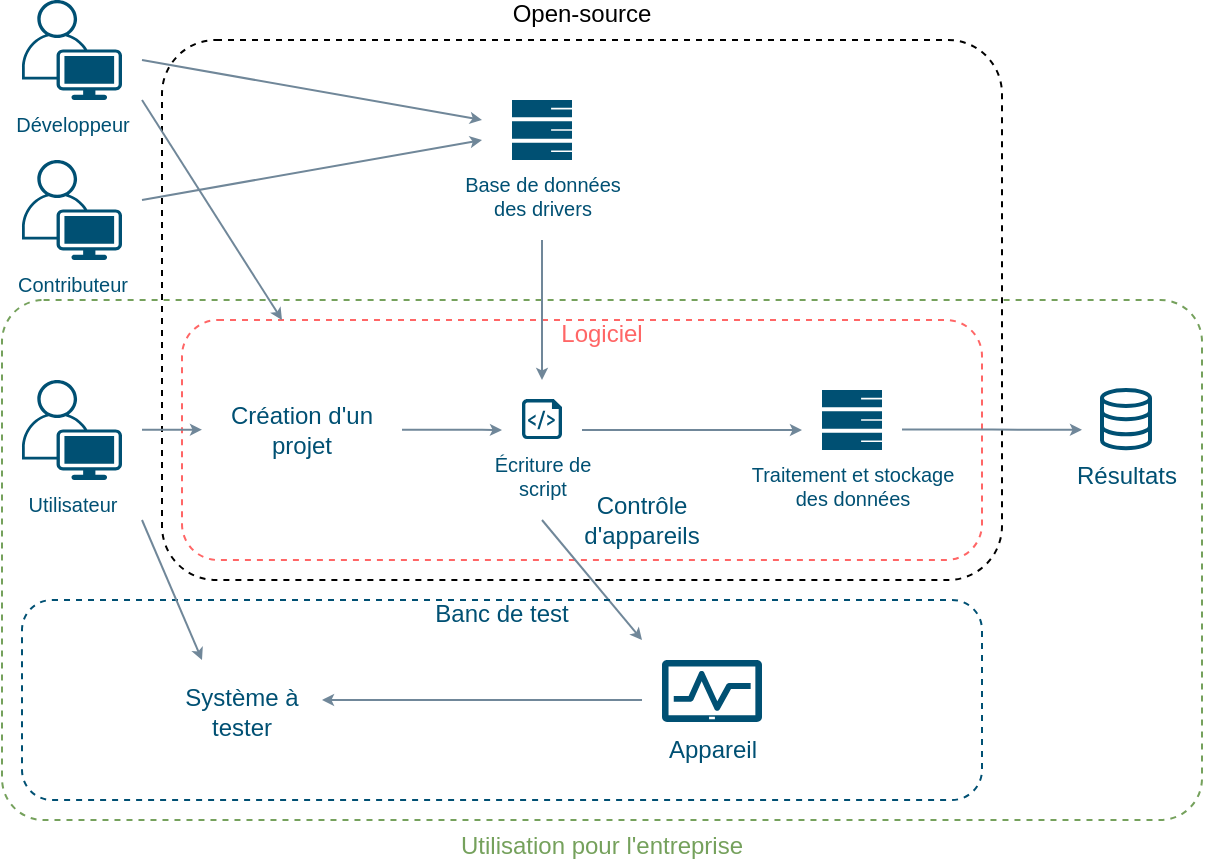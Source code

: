<mxfile version="14.5.1" type="device" pages="2"><diagram id="pLNIuEhF1r5_YjoNo2kG" name="Page-2"><mxGraphModel dx="1086" dy="1975" grid="1" gridSize="10" guides="1" tooltips="1" connect="1" arrows="1" fold="1" page="1" pageScale="1" pageWidth="827" pageHeight="1169" math="0" shadow="0"><root><mxCell id="ZOSZR6h-Vh9tWSiSYeM4-0"/><mxCell id="ZOSZR6h-Vh9tWSiSYeM4-1" parent="ZOSZR6h-Vh9tWSiSYeM4-0"/><mxCell id="oq_CZN7QFKdqVPIXhR5s-15" value="Utilisation pour l'entreprise" style="rounded=1;whiteSpace=wrap;html=1;dashed=1;fillColor=none;spacing=-20;verticalAlign=bottom;arcSize=8;strokeColor=#75A15C;strokeWidth=1;fontColor=#75A15C;" parent="ZOSZR6h-Vh9tWSiSYeM4-1" vertex="1"><mxGeometry x="500" y="-930" width="600" height="260" as="geometry"/></mxCell><mxCell id="oq_CZN7QFKdqVPIXhR5s-10" value="Open-source" style="rounded=1;whiteSpace=wrap;html=1;fillColor=none;dashed=1;spacing=-25;verticalAlign=top;arcSize=10;" parent="ZOSZR6h-Vh9tWSiSYeM4-1" vertex="1"><mxGeometry x="580" y="-1060" width="420" height="270" as="geometry"/></mxCell><mxCell id="QrlJ6-gz1yLx1PhdiRQZ-4" value="Logiciel" style="rounded=1;whiteSpace=wrap;html=1;dashed=1;fillColor=none;verticalAlign=top;spacing=-5;strokeColor=#FF6666;fontColor=#FF6666;connectable=0;spacingLeft=20;" parent="ZOSZR6h-Vh9tWSiSYeM4-1" vertex="1"><mxGeometry x="590" y="-920" width="400" height="120" as="geometry"/></mxCell><mxCell id="9-sBXr6E5Jcy0g5Yf_if-1" style="edgeStyle=orthogonalEdgeStyle;rounded=0;orthogonalLoop=1;jettySize=auto;html=1;fontColor=#708799;strokeColor=#708799;endSize=3;startSize=3;" parent="ZOSZR6h-Vh9tWSiSYeM4-1" edge="1"><mxGeometry relative="1" as="geometry"><mxPoint x="570" y="-865.14" as="sourcePoint"/><mxPoint x="600" y="-865.14" as="targetPoint"/></mxGeometry></mxCell><mxCell id="3V1CNMO-aoVGbQJfEbwX-0" value="Utilisateur" style="points=[[0.35,0,0],[0.98,0.51,0],[1,0.71,0],[0.67,1,0],[0,0.795,0],[0,0.65,0]];verticalLabelPosition=bottom;html=1;verticalAlign=top;aspect=fixed;align=center;pointerEvents=1;shape=mxgraph.cisco19.user;strokeColor=none;fillColor=#005073;fontSize=10;fontColor=#005073;" parent="ZOSZR6h-Vh9tWSiSYeM4-1" vertex="1"><mxGeometry x="510" y="-890" width="50" height="50" as="geometry"/></mxCell><mxCell id="4NM5TXp9q9yaykZx9TMe-1" value="Écriture de&lt;br&gt;script" style="verticalLabelPosition=bottom;html=1;verticalAlign=top;align=center;strokeColor=none;shape=mxgraph.azure.script_file;pointerEvents=1;fillColor=#005073;fontSize=10;fontColor=#005073;" parent="ZOSZR6h-Vh9tWSiSYeM4-1" vertex="1"><mxGeometry x="760" y="-880.45" width="20" height="20" as="geometry"/></mxCell><mxCell id="9-sBXr6E5Jcy0g5Yf_if-0" value="Création d'un projet" style="text;html=1;strokeColor=none;fillColor=none;align=center;verticalAlign=middle;whiteSpace=wrap;rounded=0;fontColor=#005073;" parent="ZOSZR6h-Vh9tWSiSYeM4-1" vertex="1"><mxGeometry x="610" y="-890" width="80" height="50" as="geometry"/></mxCell><mxCell id="9-sBXr6E5Jcy0g5Yf_if-2" style="edgeStyle=orthogonalEdgeStyle;rounded=0;orthogonalLoop=1;jettySize=auto;html=1;fontColor=#708799;strokeColor=#708799;endSize=3;startSize=3;" parent="ZOSZR6h-Vh9tWSiSYeM4-1" edge="1"><mxGeometry relative="1" as="geometry"><mxPoint x="700" y="-865.14" as="sourcePoint"/><mxPoint x="750" y="-865" as="targetPoint"/><Array as="points"><mxPoint x="740" y="-865"/><mxPoint x="740" y="-865"/></Array></mxGeometry></mxCell><mxCell id="9-sBXr6E5Jcy0g5Yf_if-4" style="rounded=0;orthogonalLoop=1;jettySize=auto;html=1;fontColor=#708799;strokeColor=#708799;endSize=3;startSize=3;" parent="ZOSZR6h-Vh9tWSiSYeM4-1" edge="1"><mxGeometry relative="1" as="geometry"><mxPoint x="770" y="-820" as="sourcePoint"/><mxPoint x="820" y="-760" as="targetPoint"/></mxGeometry></mxCell><mxCell id="9-sBXr6E5Jcy0g5Yf_if-5" value="Contrôle d'appareils" style="text;html=1;strokeColor=none;fillColor=none;align=center;verticalAlign=middle;whiteSpace=wrap;rounded=0;fontColor=#005073;" parent="ZOSZR6h-Vh9tWSiSYeM4-1" vertex="1"><mxGeometry x="800" y="-830" width="40" height="20" as="geometry"/></mxCell><mxCell id="9-sBXr6E5Jcy0g5Yf_if-8" value="Banc de test" style="rounded=1;whiteSpace=wrap;html=1;fontColor=#005073;fillColor=none;dashed=1;strokeColor=#005073;verticalAlign=top;spacing=-5;connectable=0;" parent="ZOSZR6h-Vh9tWSiSYeM4-1" vertex="1"><mxGeometry x="510" y="-780" width="480" height="100" as="geometry"/></mxCell><mxCell id="QrlJ6-gz1yLx1PhdiRQZ-0" value="Appareil" style="pointerEvents=1;shadow=0;dashed=0;html=1;strokeColor=none;labelPosition=center;verticalLabelPosition=bottom;verticalAlign=top;align=center;shape=mxgraph.mscae.intune.device_health;fillColor=#005073;fontColor=#005073;" parent="ZOSZR6h-Vh9tWSiSYeM4-1" vertex="1"><mxGeometry x="830" y="-750" width="50" height="31" as="geometry"/></mxCell><mxCell id="QrlJ6-gz1yLx1PhdiRQZ-1" value="Système à tester" style="text;html=1;strokeColor=none;fillColor=none;align=center;verticalAlign=middle;whiteSpace=wrap;rounded=0;dashed=1;fontColor=#005073;" parent="ZOSZR6h-Vh9tWSiSYeM4-1" vertex="1"><mxGeometry x="590" y="-739" width="60" height="30" as="geometry"/></mxCell><mxCell id="QrlJ6-gz1yLx1PhdiRQZ-2" style="rounded=0;orthogonalLoop=1;jettySize=auto;html=1;fontColor=#708799;strokeColor=#708799;endSize=3;startSize=3;" parent="ZOSZR6h-Vh9tWSiSYeM4-1" edge="1"><mxGeometry relative="1" as="geometry"><mxPoint x="820" y="-730" as="sourcePoint"/><mxPoint x="660" y="-730" as="targetPoint"/></mxGeometry></mxCell><mxCell id="QrlJ6-gz1yLx1PhdiRQZ-3" style="rounded=0;orthogonalLoop=1;jettySize=auto;html=1;fontColor=#708799;strokeColor=#708799;endSize=3;startSize=3;" parent="ZOSZR6h-Vh9tWSiSYeM4-1" edge="1"><mxGeometry relative="1" as="geometry"><mxPoint x="570.0" y="-820" as="sourcePoint"/><mxPoint x="600" y="-750" as="targetPoint"/></mxGeometry></mxCell><mxCell id="QrlJ6-gz1yLx1PhdiRQZ-5" style="edgeStyle=orthogonalEdgeStyle;rounded=0;orthogonalLoop=1;jettySize=auto;html=1;fontColor=#708799;strokeColor=#708799;endSize=3;startSize=3;" parent="ZOSZR6h-Vh9tWSiSYeM4-1" edge="1"><mxGeometry relative="1" as="geometry"><mxPoint x="790" y="-865" as="sourcePoint"/><mxPoint x="900" y="-865" as="targetPoint"/><Array as="points"><mxPoint x="845" y="-865"/><mxPoint x="890" y="-865"/></Array></mxGeometry></mxCell><mxCell id="iQyVGNzRDXpW3DZLUp_6-0" value="Traitement et stockage&lt;br&gt;des données" style="pointerEvents=1;shadow=0;dashed=0;html=1;strokeColor=none;labelPosition=center;verticalLabelPosition=bottom;verticalAlign=top;align=center;outlineConnect=0;shape=mxgraph.veeam2.database;fillColor=#005073;fontSize=10;fontColor=#005073;" parent="ZOSZR6h-Vh9tWSiSYeM4-1" vertex="1"><mxGeometry x="910" y="-885" width="30" height="30" as="geometry"/></mxCell><mxCell id="oq_CZN7QFKdqVPIXhR5s-4" value="Développeur" style="points=[[0.35,0,0],[0.98,0.51,0],[1,0.71,0],[0.67,1,0],[0,0.795,0],[0,0.65,0]];verticalLabelPosition=bottom;html=1;verticalAlign=top;aspect=fixed;align=center;pointerEvents=1;shape=mxgraph.cisco19.user;strokeColor=none;fillColor=#005073;fontSize=10;fontColor=#005073;" parent="ZOSZR6h-Vh9tWSiSYeM4-1" vertex="1"><mxGeometry x="510" y="-1080" width="50" height="50" as="geometry"/></mxCell><mxCell id="oq_CZN7QFKdqVPIXhR5s-5" value="Base de données&lt;br&gt;des drivers" style="pointerEvents=1;shadow=0;dashed=0;html=1;strokeColor=none;labelPosition=center;verticalLabelPosition=bottom;verticalAlign=top;align=center;outlineConnect=0;shape=mxgraph.veeam2.database;fillColor=#005073;fontSize=10;fontColor=#005073;" parent="ZOSZR6h-Vh9tWSiSYeM4-1" vertex="1"><mxGeometry x="755" y="-1030" width="30" height="30" as="geometry"/></mxCell><mxCell id="oq_CZN7QFKdqVPIXhR5s-6" style="edgeStyle=orthogonalEdgeStyle;rounded=0;orthogonalLoop=1;jettySize=auto;html=1;fontColor=#708799;strokeColor=#708799;endSize=3;startSize=3;" parent="ZOSZR6h-Vh9tWSiSYeM4-1" edge="1"><mxGeometry relative="1" as="geometry"><mxPoint x="770" y="-960" as="sourcePoint"/><mxPoint x="770" y="-890" as="targetPoint"/></mxGeometry></mxCell><mxCell id="oq_CZN7QFKdqVPIXhR5s-7" value="Contributeur" style="points=[[0.35,0,0],[0.98,0.51,0],[1,0.71,0],[0.67,1,0],[0,0.795,0],[0,0.65,0]];verticalLabelPosition=bottom;html=1;verticalAlign=top;aspect=fixed;align=center;pointerEvents=1;shape=mxgraph.cisco19.user;strokeColor=none;fillColor=#005073;fontSize=10;fontColor=#005073;" parent="ZOSZR6h-Vh9tWSiSYeM4-1" vertex="1"><mxGeometry x="510" y="-1000" width="50" height="50" as="geometry"/></mxCell><mxCell id="oq_CZN7QFKdqVPIXhR5s-8" style="rounded=0;orthogonalLoop=1;jettySize=auto;html=1;fontColor=#708799;strokeColor=#708799;endSize=3;startSize=3;" parent="ZOSZR6h-Vh9tWSiSYeM4-1" edge="1"><mxGeometry relative="1" as="geometry"><mxPoint x="570" y="-1050" as="sourcePoint"/><mxPoint x="740" y="-1020" as="targetPoint"/></mxGeometry></mxCell><mxCell id="oq_CZN7QFKdqVPIXhR5s-9" style="rounded=0;orthogonalLoop=1;jettySize=auto;html=1;fontColor=#708799;strokeColor=#708799;endSize=3;startSize=3;" parent="ZOSZR6h-Vh9tWSiSYeM4-1" edge="1"><mxGeometry relative="1" as="geometry"><mxPoint x="570" y="-980" as="sourcePoint"/><mxPoint x="740" y="-1010" as="targetPoint"/></mxGeometry></mxCell><mxCell id="oq_CZN7QFKdqVPIXhR5s-13" style="rounded=0;orthogonalLoop=1;jettySize=auto;html=1;fontColor=#708799;strokeColor=#708799;endSize=3;startSize=3;" parent="ZOSZR6h-Vh9tWSiSYeM4-1" edge="1"><mxGeometry relative="1" as="geometry"><mxPoint x="570" y="-1030" as="sourcePoint"/><mxPoint x="640" y="-920" as="targetPoint"/></mxGeometry></mxCell><mxCell id="oq_CZN7QFKdqVPIXhR5s-19" value="Résultats" style="html=1;verticalLabelPosition=bottom;align=center;labelBackgroundColor=#ffffff;verticalAlign=top;strokeWidth=2;shadow=0;dashed=0;shape=mxgraph.ios7.icons.data;fillColor=none;strokeColor=#005073;fontColor=#005073;" parent="ZOSZR6h-Vh9tWSiSYeM4-1" vertex="1"><mxGeometry x="1050" y="-885" width="24" height="29.1" as="geometry"/></mxCell><mxCell id="oq_CZN7QFKdqVPIXhR5s-20" style="edgeStyle=orthogonalEdgeStyle;rounded=0;orthogonalLoop=1;jettySize=auto;html=1;fontColor=#708799;strokeColor=#708799;endSize=3;startSize=3;" parent="ZOSZR6h-Vh9tWSiSYeM4-1" edge="1"><mxGeometry relative="1" as="geometry"><mxPoint x="950" y="-865.24" as="sourcePoint"/><mxPoint x="1040" y="-865.12" as="targetPoint"/><Array as="points"><mxPoint x="995" y="-865.12"/><mxPoint x="1040" y="-865.12"/></Array></mxGeometry></mxCell></root></mxGraphModel></diagram><diagram id="AebIzDwxOj47eKkFvoug" name="Page-3"><mxGraphModel dx="1086" dy="806" grid="1" gridSize="10" guides="1" tooltips="1" connect="1" arrows="1" fold="1" page="1" pageScale="1" pageWidth="827" pageHeight="1169" math="0" shadow="0"><root><mxCell id="4Ph7F59oKE1tCb1ixnKO-0"/><mxCell id="4Ph7F59oKE1tCb1ixnKO-1" parent="4Ph7F59oKE1tCb1ixnKO-0"/><mxCell id="4Ph7F59oKE1tCb1ixnKO-3" value="Projet" style="rounded=1;whiteSpace=wrap;html=1;strokeColor=#666666;fillColor=#f5f5f5;fontColor=#333333;" parent="4Ph7F59oKE1tCb1ixnKO-1" vertex="1"><mxGeometry x="120" y="410" width="120" height="60" as="geometry"/></mxCell><mxCell id="4Ph7F59oKE1tCb1ixnKO-4" value="Conception / Réalisation" style="rounded=1;whiteSpace=wrap;html=1;strokeColor=#666666;fillColor=#f5f5f5;fontColor=#333333;" parent="4Ph7F59oKE1tCb1ixnKO-1" vertex="1"><mxGeometry x="280" y="280" width="400" height="120" as="geometry"/></mxCell><mxCell id="4Ph7F59oKE1tCb1ixnKO-5" value="Tests" style="rounded=1;whiteSpace=wrap;html=1;strokeColor=#666666;fillColor=#f5f5f5;fontColor=#333333;" parent="4Ph7F59oKE1tCb1ixnKO-1" vertex="1"><mxGeometry x="280" y="480" width="400" height="120" as="geometry"/></mxCell></root></mxGraphModel></diagram></mxfile>
